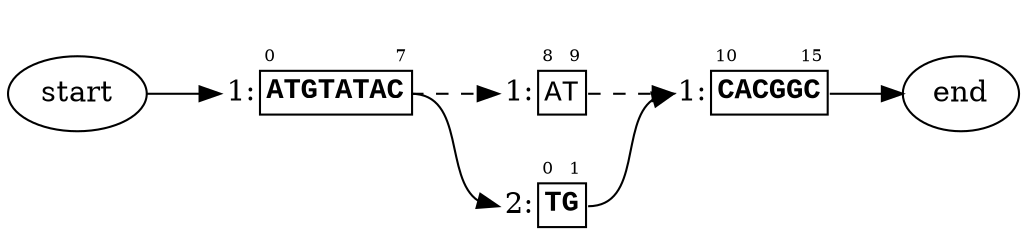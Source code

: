 strict digraph "" {
	graph [rankdir=LR,
		splines=true
	];
	node [label="\N"];
	subgraph cluster_1 {
		graph [label="",
			rank=same,
			style=invis
		];
		1.0	[label=<<TABLE BORDER='0' CELLBORDER='1' CELLSPACING='0'><TR><TD BORDER='0'></TD><TD BORDER='0' ALIGN='LEFT'><FONT POINT-SIZE='8'>0</FONT></TD><TD BORDER='0' ALIGN='RIGHT'><FONT POINT-SIZE='8'>7</FONT></TD></TR><TR><TD BORDER='0' PORT='caption' ALIGN='right'>1:</TD><TD PORT='seq' COLSPAN='2'><FONT FACE='Courier New'><B>ATGTATAC</B></FONT></TD></TR></TABLE>>,
			margin=0,
			shape=none];
		1.8	[label=<<TABLE BORDER='0' CELLBORDER='1' CELLSPACING='0'><TR><TD BORDER='0'></TD><TD BORDER='0' ALIGN='LEFT'><FONT POINT-SIZE='8'>8</FONT></TD><TD BORDER='0' ALIGN='RIGHT'><FONT POINT-SIZE='8'>9</FONT></TD></TR><TR><TD BORDER='0' PORT='caption' ALIGN='right'>1:</TD><TD PORT='seq' COLSPAN='2'><FONT FACE='Courier New'>AT</FONT></TD></TR></TABLE>>,
			margin=0,
			shape=none];
		1.10	[label=<<TABLE BORDER='0' CELLBORDER='1' CELLSPACING='0'><TR><TD BORDER='0'></TD><TD BORDER='0' ALIGN='LEFT'><FONT POINT-SIZE='8'>10</FONT></TD><TD BORDER='0' ALIGN='RIGHT'><FONT POINT-SIZE='8'>15</FONT></TD></TR><TR><TD BORDER='0' PORT='caption' ALIGN='right'>1:</TD><TD PORT='seq' COLSPAN='2'><FONT FACE='Courier New'><B>CACGGC</B></FONT></TD></TR></TABLE>>,
			margin=0,
			shape=none];
	}
	source	[label=start];
	source:e -> 1.0:caption:w;
	1.0:seq:e -> 1.8:caption:w	[style=dashed];
	2.0	[label=<<TABLE BORDER='0' CELLBORDER='1' CELLSPACING='0'><TR><TD BORDER='0'></TD><TD BORDER='0' ALIGN='LEFT'><FONT POINT-SIZE='8'>0</FONT></TD><TD BORDER='0' ALIGN='RIGHT'><FONT POINT-SIZE='8'>1</FONT></TD></TR><TR><TD BORDER='0' PORT='caption' ALIGN='right'>2:</TD><TD PORT='seq' COLSPAN='2'><FONT FACE='Courier New'><B>TG</B></FONT></TD></TR></TABLE>>,
		margin=0,
		shape=none];
	1.0:seq:e -> 2.0:caption:w;
	1.8:seq:e -> 1.10:caption:w	[style=dashed];
	sink	[label=end];
	1.10:seq:e -> sink:w;
	2.0:seq:e -> 1.10:caption:w;
}
